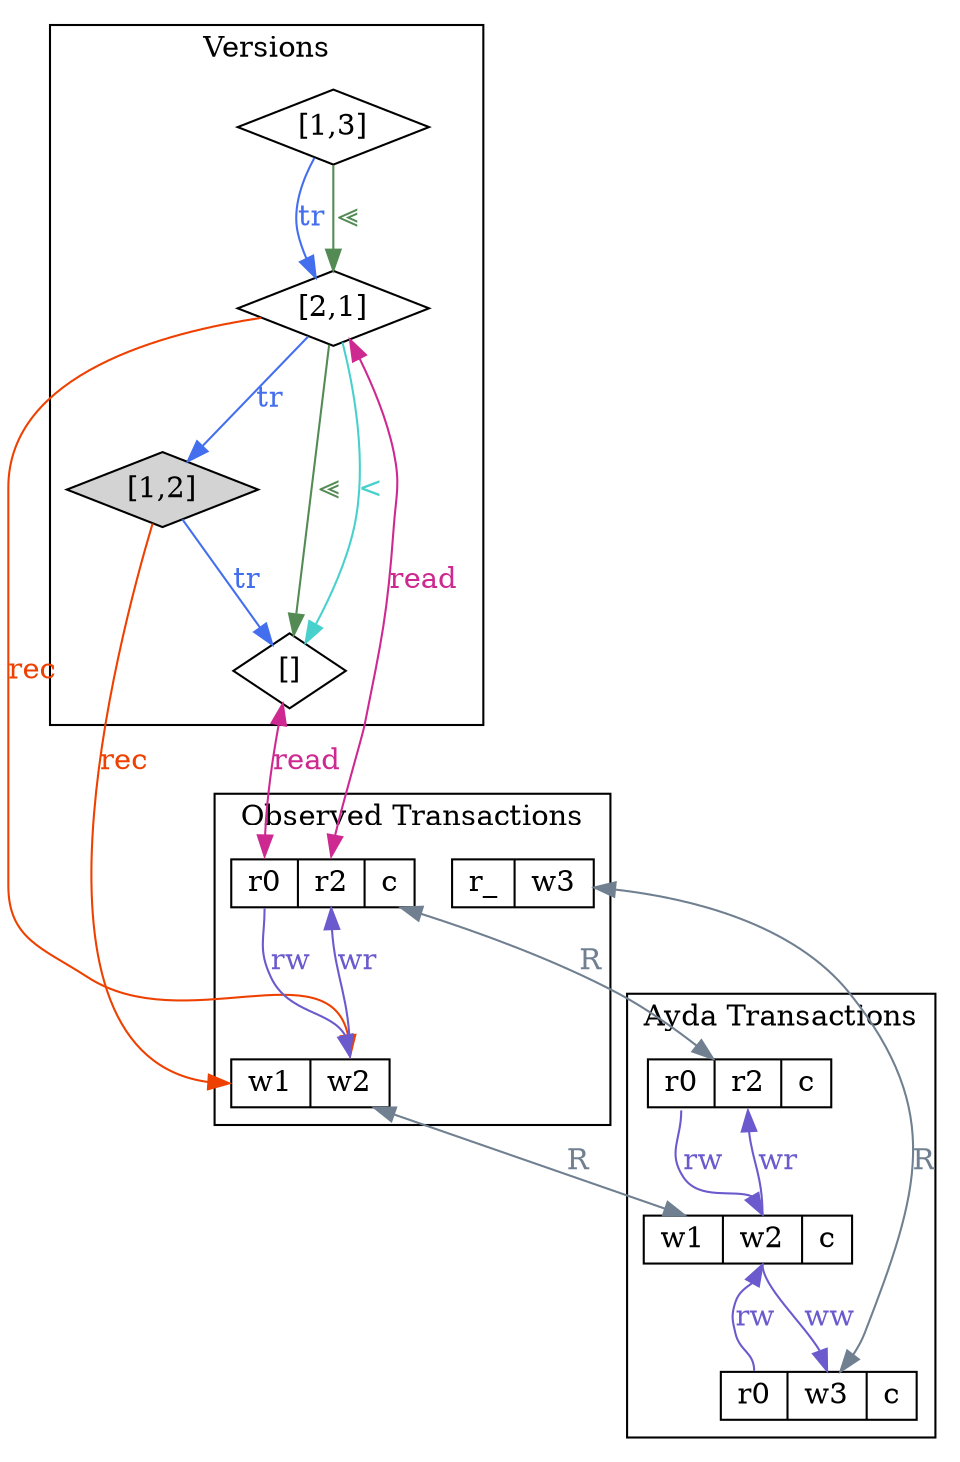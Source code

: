 digraph proof {
  // concentrate=true

  subgraph cluster0 {
    label = "Versions"
    node [shape="diamond"]
    v0 [label="[]"]
    v1 [label="[1]",style="filled"]
    v2 [label="[2]"]
    v3 [label="[3]"]
    v1 [label="[1,2]"]
    v2 [label="[2,1]"]
    v3 [label="[1,3]"]

    // Version trace
    edge [label="tr",color="royalblue2",fontcolor="royalblue2"]
    v3 -> v2
    v2 -> v1
    v1 -> v0

    // Version order
    edge [label="≪",color="palegreen4",fontcolor="palegreen4"]
    v3 -> v2
    v2 -> v0

    // Inferred version order
    edge [label="<",color="mediumturquoise",fontcolor="mediumturquoise"]
    v2 -> v0
  }

  subgraph cluster1 {
    label = "Observed Transactions"
    node [shape=record,height="0.3"]
    ot1 [label="<op0> r0|<op1> r2|<op2> c"]
    ot2 [label="<op0> w1|<op1> w2"]
    ot3 [label="<op0> r_|<op1> w3"]
  }

  subgraph cluster2 {
    label = "Ayda Transactions"
    node [shape=record,height="0.3"]
    at1 [label="<op0> r0|<op1> r2|<op2> c"]
    at2 [label="<op0> w1|<op1> w2|<op2> c"]
    at3 [label="<op0> r0|<op1> w3|<op2> c"]
  }

  // Actual dependencies
  edge [color="slateblue",fontcolor="slateblue"]
  at1:op0 -> at2:op1 [label="rw"]
  at2:op1 -> at1:op1 [label="wr"]
  at2:op1 -> at3:op1 [label="ww"]
  at3:op0 -> at2:op1 [label="rw"]

  // Inferred dependencies
  ot1:op0 -> ot2:op1 [label="rw"]
  ot2:op1 -> ot1:op1 [label="wr"]

  // Reads
  edge [label="read",dir="both",color="maroon3",fontcolor="maroon3"]
  v0 -> ot1:op0
  v2 -> ot1:op1

  // Recoverability
  edge [dir="forward",label="rec",color="orangered2",fontcolor="orangered2"]
  v1 -> ot2:op0
  v2 -> ot2:op1

  // Compatibility
  edge [dir="forward",label="R",dir="both",color="slategray",fontcolor="slategray"]
  ot1 -> at1
  ot2 -> at2
  ot3 -> at3

  // Adya version/txn relationshiops
  //edge [dir="none",color="thistle3",style="dashed",label=""]
  //at1:op0 -> v0
  //at1:op1 -> v2
  //at2:op0 -> v1
  //at2:op1 -> v2
  //at3:op0 -> v0
  //at3:op1 -> v3
}
